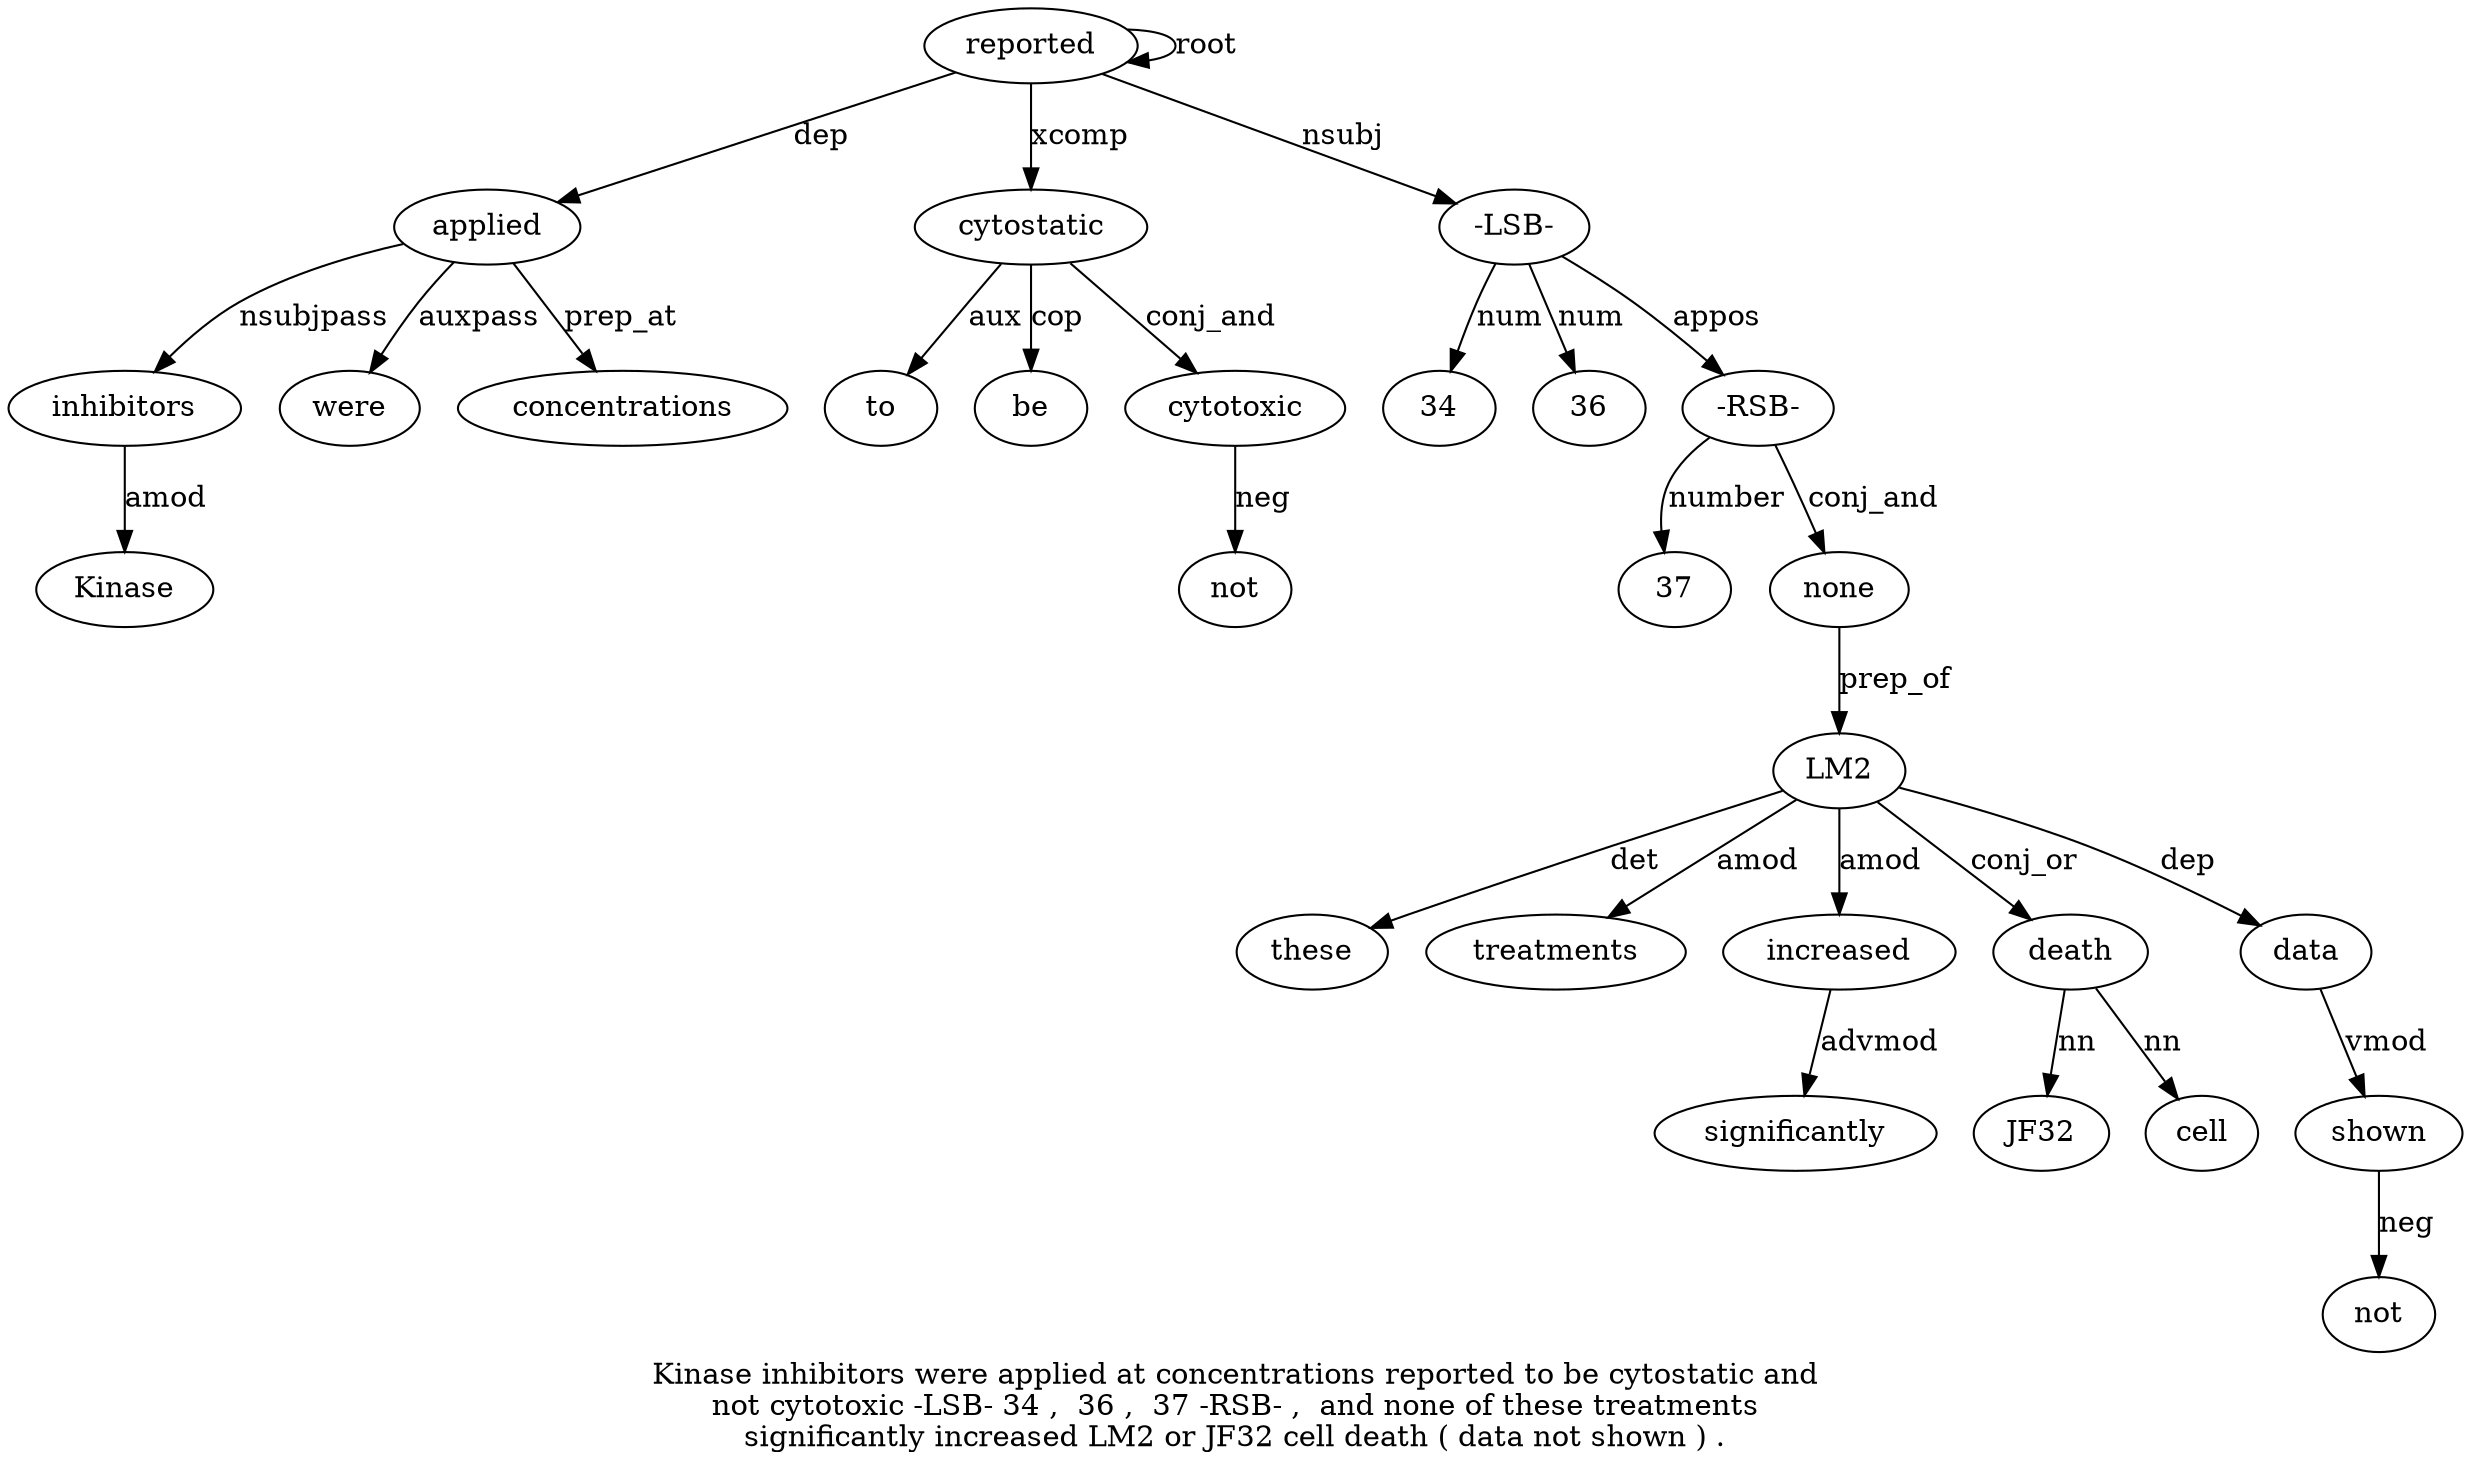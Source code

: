 digraph "Kinase inhibitors were applied at concentrations reported to be cytostatic and not cytotoxic -LSB- 34 ,  36 ,  37 -RSB- ,  and none of these treatments significantly increased LM2 or JF32 cell death ( data not shown ) ." {
label="Kinase inhibitors were applied at concentrations reported to be cytostatic and
not cytotoxic -LSB- 34 ,  36 ,  37 -RSB- ,  and none of these treatments
significantly increased LM2 or JF32 cell death ( data not shown ) .";
inhibitors2 [style=filled, fillcolor=white, label=inhibitors];
Kinase1 [style=filled, fillcolor=white, label=Kinase];
inhibitors2 -> Kinase1  [label=amod];
applied4 [style=filled, fillcolor=white, label=applied];
applied4 -> inhibitors2  [label=nsubjpass];
were3 [style=filled, fillcolor=white, label=were];
applied4 -> were3  [label=auxpass];
reported7 [style=filled, fillcolor=white, label=reported];
reported7 -> applied4  [label=dep];
concentrations6 [style=filled, fillcolor=white, label=concentrations];
applied4 -> concentrations6  [label=prep_at];
reported7 -> reported7  [label=root];
cytostatic10 [style=filled, fillcolor=white, label=cytostatic];
to8 [style=filled, fillcolor=white, label=to];
cytostatic10 -> to8  [label=aux];
be9 [style=filled, fillcolor=white, label=be];
cytostatic10 -> be9  [label=cop];
reported7 -> cytostatic10  [label=xcomp];
cytotoxic13 [style=filled, fillcolor=white, label=cytotoxic];
not12 [style=filled, fillcolor=white, label=not];
cytotoxic13 -> not12  [label=neg];
cytostatic10 -> cytotoxic13  [label=conj_and];
"-LSB-14" [style=filled, fillcolor=white, label="-LSB-"];
reported7 -> "-LSB-14"  [label=nsubj];
3415 [style=filled, fillcolor=white, label=34];
"-LSB-14" -> 3415  [label=num];
3617 [style=filled, fillcolor=white, label=36];
"-LSB-14" -> 3617  [label=num];
"-RSB-20" [style=filled, fillcolor=white, label="-RSB-"];
3719 [style=filled, fillcolor=white, label=37];
"-RSB-20" -> 3719  [label=number];
"-LSB-14" -> "-RSB-20"  [label=appos];
none23 [style=filled, fillcolor=white, label=none];
"-RSB-20" -> none23  [label=conj_and];
LM229 [style=filled, fillcolor=white, label=LM2];
these25 [style=filled, fillcolor=white, label=these];
LM229 -> these25  [label=det];
treatments26 [style=filled, fillcolor=white, label=treatments];
LM229 -> treatments26  [label=amod];
increased28 [style=filled, fillcolor=white, label=increased];
significantly27 [style=filled, fillcolor=white, label=significantly];
increased28 -> significantly27  [label=advmod];
LM229 -> increased28  [label=amod];
none23 -> LM229  [label=prep_of];
death33 [style=filled, fillcolor=white, label=death];
JF3231 [style=filled, fillcolor=white, label=JF32];
death33 -> JF3231  [label=nn];
cell32 [style=filled, fillcolor=white, label=cell];
death33 -> cell32  [label=nn];
LM229 -> death33  [label=conj_or];
data35 [style=filled, fillcolor=white, label=data];
LM229 -> data35  [label=dep];
shown37 [style=filled, fillcolor=white, label=shown];
not36 [style=filled, fillcolor=white, label=not];
shown37 -> not36  [label=neg];
data35 -> shown37  [label=vmod];
}
